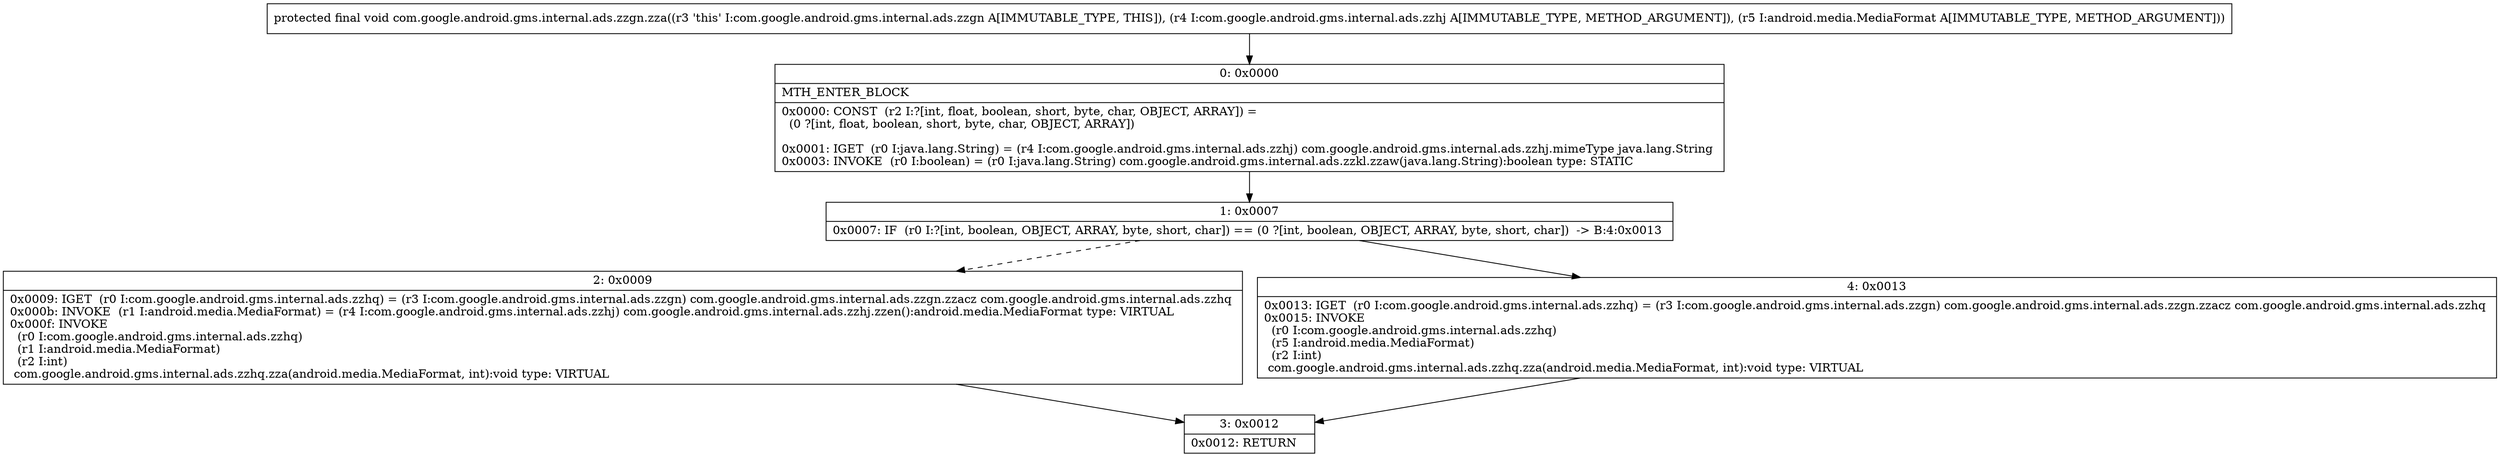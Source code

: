 digraph "CFG forcom.google.android.gms.internal.ads.zzgn.zza(Lcom\/google\/android\/gms\/internal\/ads\/zzhj;Landroid\/media\/MediaFormat;)V" {
Node_0 [shape=record,label="{0\:\ 0x0000|MTH_ENTER_BLOCK\l|0x0000: CONST  (r2 I:?[int, float, boolean, short, byte, char, OBJECT, ARRAY]) = \l  (0 ?[int, float, boolean, short, byte, char, OBJECT, ARRAY])\l \l0x0001: IGET  (r0 I:java.lang.String) = (r4 I:com.google.android.gms.internal.ads.zzhj) com.google.android.gms.internal.ads.zzhj.mimeType java.lang.String \l0x0003: INVOKE  (r0 I:boolean) = (r0 I:java.lang.String) com.google.android.gms.internal.ads.zzkl.zzaw(java.lang.String):boolean type: STATIC \l}"];
Node_1 [shape=record,label="{1\:\ 0x0007|0x0007: IF  (r0 I:?[int, boolean, OBJECT, ARRAY, byte, short, char]) == (0 ?[int, boolean, OBJECT, ARRAY, byte, short, char])  \-\> B:4:0x0013 \l}"];
Node_2 [shape=record,label="{2\:\ 0x0009|0x0009: IGET  (r0 I:com.google.android.gms.internal.ads.zzhq) = (r3 I:com.google.android.gms.internal.ads.zzgn) com.google.android.gms.internal.ads.zzgn.zzacz com.google.android.gms.internal.ads.zzhq \l0x000b: INVOKE  (r1 I:android.media.MediaFormat) = (r4 I:com.google.android.gms.internal.ads.zzhj) com.google.android.gms.internal.ads.zzhj.zzen():android.media.MediaFormat type: VIRTUAL \l0x000f: INVOKE  \l  (r0 I:com.google.android.gms.internal.ads.zzhq)\l  (r1 I:android.media.MediaFormat)\l  (r2 I:int)\l com.google.android.gms.internal.ads.zzhq.zza(android.media.MediaFormat, int):void type: VIRTUAL \l}"];
Node_3 [shape=record,label="{3\:\ 0x0012|0x0012: RETURN   \l}"];
Node_4 [shape=record,label="{4\:\ 0x0013|0x0013: IGET  (r0 I:com.google.android.gms.internal.ads.zzhq) = (r3 I:com.google.android.gms.internal.ads.zzgn) com.google.android.gms.internal.ads.zzgn.zzacz com.google.android.gms.internal.ads.zzhq \l0x0015: INVOKE  \l  (r0 I:com.google.android.gms.internal.ads.zzhq)\l  (r5 I:android.media.MediaFormat)\l  (r2 I:int)\l com.google.android.gms.internal.ads.zzhq.zza(android.media.MediaFormat, int):void type: VIRTUAL \l}"];
MethodNode[shape=record,label="{protected final void com.google.android.gms.internal.ads.zzgn.zza((r3 'this' I:com.google.android.gms.internal.ads.zzgn A[IMMUTABLE_TYPE, THIS]), (r4 I:com.google.android.gms.internal.ads.zzhj A[IMMUTABLE_TYPE, METHOD_ARGUMENT]), (r5 I:android.media.MediaFormat A[IMMUTABLE_TYPE, METHOD_ARGUMENT])) }"];
MethodNode -> Node_0;
Node_0 -> Node_1;
Node_1 -> Node_2[style=dashed];
Node_1 -> Node_4;
Node_2 -> Node_3;
Node_4 -> Node_3;
}

